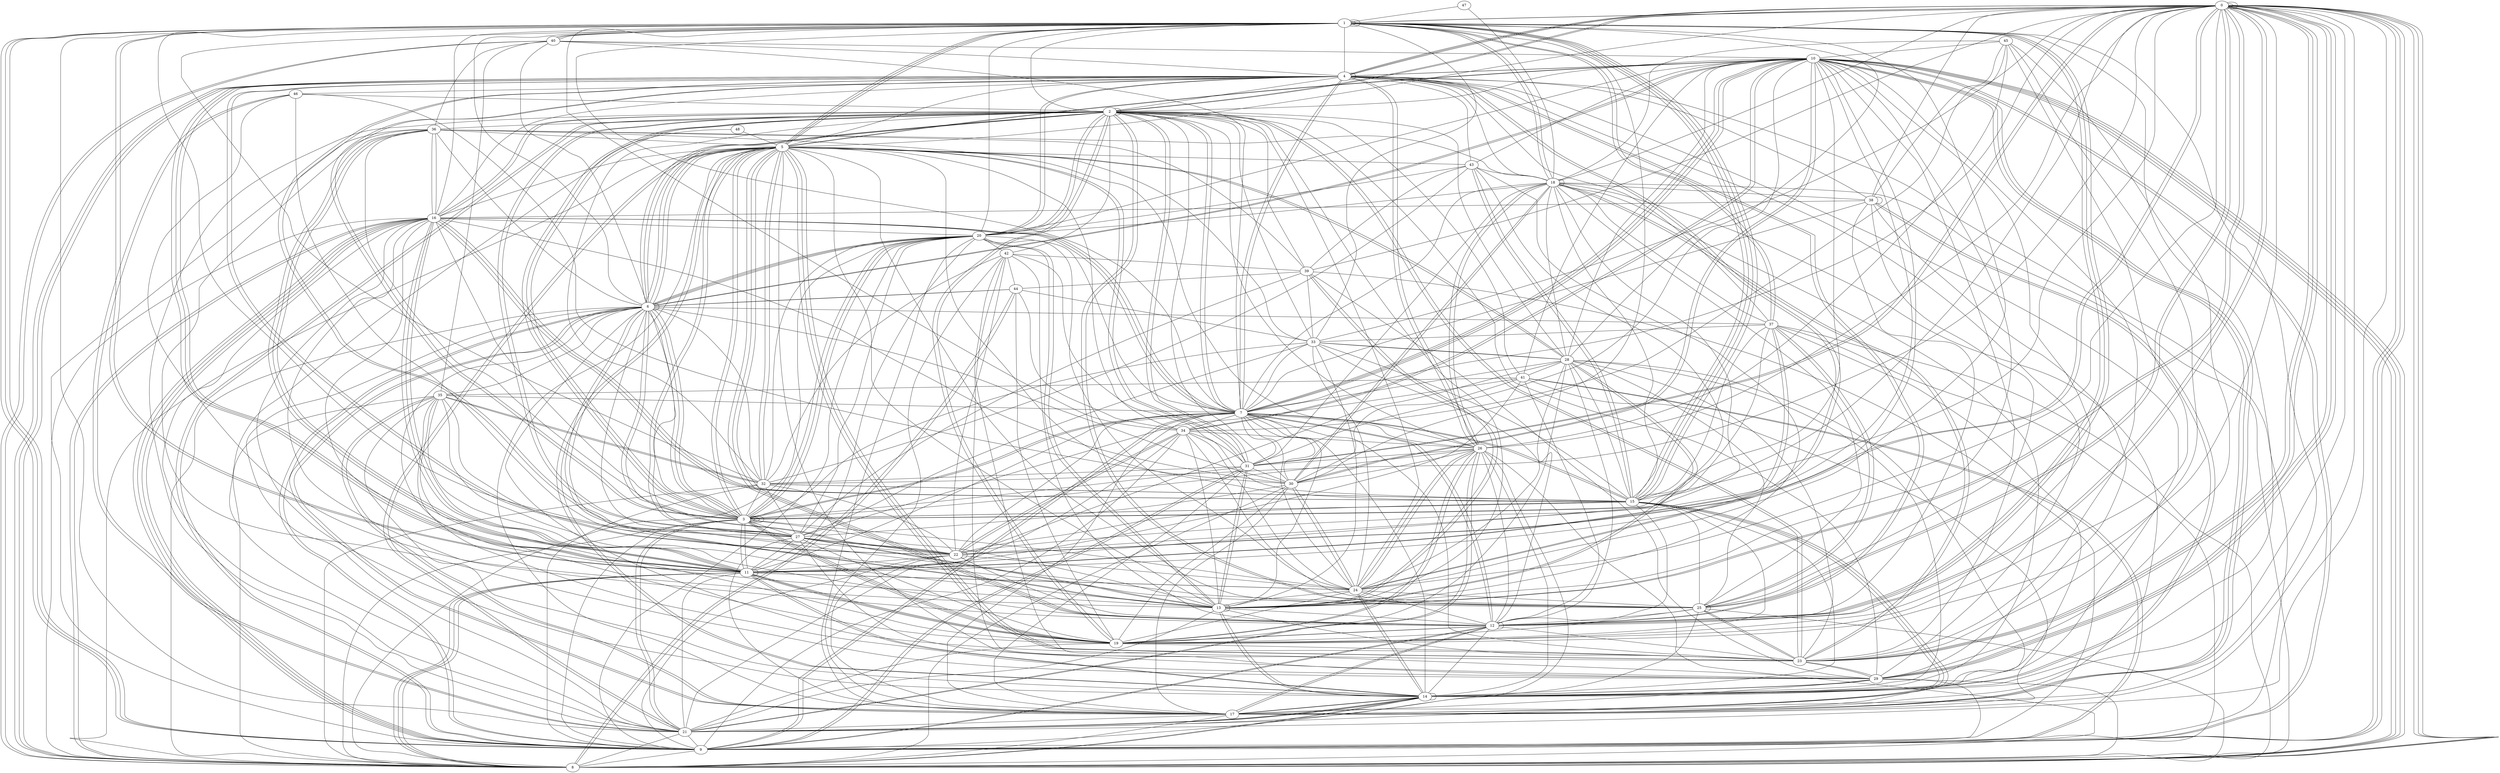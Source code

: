 graph G {
0;
1;
2;
3;
4;
5;
6;
7;
8;
9;
10;
11;
12;
13;
14;
15;
16;
17;
18;
19;
20;
21;
22;
23;
24;
25;
26;
27;
28;
29;
30;
31;
32;
33;
34;
35;
36;
37;
38;
39;
40;
41;
42;
43;
44;
45;
46;
47;
48;
22--42 ;
5--14 ;
6--44 ;
8--11 ;
36--39 ;
9--2 ;
17--15 ;
4--24 ;
1--20 ;
33--28 ;
35--14 ;
44--8 ;
21--14 ;
28--13 ;
20--2 ;
0--3 ;
16--7 ;
16--8 ;
12--7 ;
20--6 ;
21--2 ;
0--31 ;
26--30 ;
17--12 ;
22--22 ;
1--12 ;
15--16 ;
0--14 ;
21--34 ;
27--39 ;
19--27 ;
4--12 ;
1--5 ;
6--32 ;
28--5 ;
2--28 ;
20--4 ;
12--42 ;
33--1 ;
21--8 ;
2--19 ;
44--8 ;
12--15 ;
19--23 ;
44--42 ;
46--30 ;
5--15 ;
1--1 ;
37--3 ;
41--9 ;
43--18 ;
36--16 ;
5--29 ;
15--7 ;
33--28 ;
12--22 ;
24--26 ;
21--16 ;
37--15 ;
11--16 ;
37--33 ;
25--2 ;
21--9 ;
41--11 ;
10--9 ;
7--26 ;
48--5 ;
17--35 ;
6--35 ;
14--37 ;
4--4 ;
44--6 ;
0--25 ;
6--2 ;
25--8 ;
4--7 ;
12--23 ;
10--30 ;
3--5 ;
31--13 ;
16--7 ;
22--34 ;
1--37 ;
14--14 ;
27--13 ;
12--19 ;
21--14 ;
4--8 ;
1--1 ;
3--3 ;
12--9 ;
31--3 ;
37--1 ;
2--6 ;
13--21 ;
1--15 ;
29--36 ;
11--36 ;
27--4 ;
1--21 ;
2--20 ;
10--15 ;
3--2 ;
45--29 ;
9--34 ;
3--11 ;
4--9 ;
21--25 ;
32--42 ;
2--3 ;
4--38 ;
10--9 ;
16--2 ;
18--26 ;
5--43 ;
7--10 ;
1--40 ;
0--9 ;
18--0 ;
23--5 ;
19--11 ;
2--0 ;
39--43 ;
32--8 ;
11--7 ;
5--28 ;
25--35 ;
30--18 ;
18--38 ;
26--8 ;
0--29 ;
14--1 ;
20--42 ;
23--25 ;
37--4 ;
16--14 ;
11--11 ;
3--9 ;
7--28 ;
9--1 ;
3--6 ;
4--3 ;
2--3 ;
1--5 ;
10--13 ;
0--9 ;
37--8 ;
45--23 ;
10--25 ;
8--10 ;
3--13 ;
26--21 ;
8--10 ;
26--0 ;
5--23 ;
12--24 ;
4--46 ;
17--27 ;
45--38 ;
7--12 ;
5--12 ;
2--31 ;
15--18 ;
12--12 ;
20--3 ;
8--6 ;
18--37 ;
0--8 ;
11--1 ;
25--25 ;
25--18 ;
1--40 ;
19--44 ;
10--43 ;
6--5 ;
15--22 ;
27--5 ;
38--0 ;
24--2 ;
30--24 ;
39--0 ;
10--4 ;
15--33 ;
5--12 ;
14--29 ;
35--13 ;
4--7 ;
28--17 ;
41--30 ;
46--13 ;
18--30 ;
22--18 ;
16--12 ;
26--2 ;
2--0 ;
5--13 ;
20--4 ;
20--7 ;
1--18 ;
4--8 ;
13--27 ;
6--20 ;
20--3 ;
12--14 ;
6--9 ;
18--18 ;
42--17 ;
11--43 ;
44--34 ;
39--2 ;
11--4 ;
21--11 ;
8--0 ;
30--19 ;
10--20 ;
4--24 ;
4--11 ;
1--0 ;
5--10 ;
15--43 ;
6--40 ;
20--18 ;
11--16 ;
4--43 ;
23--25 ;
39--44 ;
19--3 ;
4--0 ;
18--28 ;
25--15 ;
38--16 ;
40--10 ;
20--3 ;
20--9 ;
1--5 ;
26--31 ;
24--22 ;
5--6 ;
45--26 ;
26--9 ;
11--8 ;
28--12 ;
21--46 ;
27--2 ;
10--6 ;
2--32 ;
13--43 ;
23--0 ;
13--14 ;
7--17 ;
16--9 ;
13--14 ;
2--4 ;
40--4 ;
45--19 ;
33--0 ;
39--29 ;
1--28 ;
7--40 ;
26--21 ;
10--7 ;
1--2 ;
8--40 ;
41--2 ;
29--4 ;
10--41 ;
3--7 ;
16--1 ;
25--2 ;
7--23 ;
7--9 ;
0--21 ;
38--38 ;
22--7 ;
12--19 ;
5--32 ;
29--8 ;
43--20 ;
25--12 ;
0--0 ;
23--18 ;
10--22 ;
12--5 ;
30--27 ;
26--3 ;
11--37 ;
29--9 ;
31--5 ;
17--6 ;
24--3 ;
5--33 ;
46--21 ;
24--25 ;
8--11 ;
23--6 ;
4--26 ;
5--0 ;
6--10 ;
1--30 ;
19--21 ;
35--12 ;
28--13 ;
40--1 ;
17--8 ;
29--27 ;
5--3 ;
18--26 ;
6--9 ;
33--2 ;
19--3 ;
30--17 ;
42--23 ;
9--16 ;
0--7 ;
36--11 ;
26--19 ;
25--37 ;
34--22 ;
24--13 ;
41--9 ;
16--20 ;
31--2 ;
0--23 ;
0--0 ;
4--1 ;
15--7 ;
2--13 ;
15--28 ;
30--16 ;
13--23 ;
2--7 ;
5--16 ;
11--19 ;
3--21 ;
27--4 ;
23--29 ;
37--25 ;
36--5 ;
5--34 ;
3--33 ;
30--24 ;
36--16 ;
18--17 ;
4--8 ;
0--17 ;
32--3 ;
13--20 ;
0--19 ;
25--34 ;
27--5 ;
15--16 ;
10--8 ;
22--32 ;
30--7 ;
42--2 ;
44--33 ;
16--3 ;
23--2 ;
9--37 ;
1--15 ;
8--16 ;
38--14 ;
42--39 ;
19--24 ;
0--29 ;
40--8 ;
27--20 ;
20--8 ;
24--0 ;
6--1 ;
2--2 ;
13--16 ;
4--10 ;
9--31 ;
7--31 ;
34--26 ;
14--11 ;
2--36 ;
3--19 ;
11--16 ;
16--9 ;
11--3 ;
47--18 ;
35--40 ;
19--26 ;
27--2 ;
15--42 ;
29--42 ;
17--5 ;
7--34 ;
39--33 ;
29--23 ;
24--7 ;
14--24 ;
25--5 ;
29--0 ;
2--10 ;
27--32 ;
16--7 ;
14--8 ;
16--8 ;
4--18 ;
28--23 ;
38--7 ;
14--17 ;
20--17 ;
1--11 ;
10--31 ;
12--1 ;
3--8 ;
9--8 ;
43--32 ;
46--22 ;
6--30 ;
18--23 ;
15--43 ;
10--17 ;
1--18 ;
35--29 ;
38--12 ;
31--30 ;
5--32 ;
35--32 ;
15--3 ;
4--0 ;
20--24 ;
24--33 ;
13--20 ;
26--24 ;
6--6 ;
13--13 ;
0--32 ;
5--6 ;
11--37 ;
6--25 ;
47--1 ;
14--17 ;
0--1 ;
18--31 ;
13--6 ;
36--26 ;
8--10 ;
17--21 ;
6--22 ;
20--32 ;
45--18 ;
8--18 ;
6--13 ;
4--22 ;
0--25 ;
14--8 ;
15--17 ;
10--17 ;
32--15 ;
13--0 ;
2--29 ;
27--22 ;
11--24 ;
32--15 ;
12--33 ;
0--8 ;
15--14 ;
4--11 ;
18--7 ;
13--12 ;
14--18 ;
13--33 ;
22--11 ;
11--27 ;
17--12 ;
35--7 ;
2--23 ;
11--24 ;
11--14 ;
17--15 ;
9--7 ;
19--10 ;
13--0 ;
3--4 ;
0--23 ;
28--41 ;
9--0 ;
41--12 ;
31--9 ;
26--12 ;
30--2 ;
1--9 ;
5--8 ;
10--23 ;
22--6 ;
38--14 ;
3--3 ;
11--36 ;
1--15 ;
17--35 ;
1--9 ;
20--11 ;
33--7 ;
16--2 ;
31--0 ;
8--35 ;
6--36 ;
6--20 ;
21--3 ;
0--12 ;
6--3 ;
11--10 ;
35--32 ;
7--3 ;
16--4 ;
30--8 ;
25--28 ;
22--0 ;
22--27 ;
2--6 ;
27--1 ;
1--12 ;
2--19 ;
45--34 ;
24--14 ;
21--5 ;
31--34 ;
28--19 ;
23--38 ;
46--2 ;
36--40 ;
1--34 ;
1--15 ;
3--27 ;
36--9 ;
6--3 ;
5--31 ;
24--1 ;
32--9 ;
48--21 ;
34--10 ;
14--26 ;
6--21 ;
31--32 ;
0--15 ;
6--3 ;
13--7 ;
0--12 ;
6--17 ;
41--27 ;
1--7 ;
14--28 ;
7--2 ;
10--17 ;
19--25 ;
17--22 ;
0--4 ;
11--28 ;
21--5 ;
34--24 ;
19--11 ;
29--38 ;
41--35 ;
5--10 ;
28--24 ;
14--5 ;
4--14 ;
10--34 ;
39--13 ;
34--13 ;
5--4 ;
5--23 ;
31--17 ;
39--9 ;
28--10 ;
6--37 ;
21--14 ;
29--14 ;
13--39 ;
17--1 ;
22--9 ;
33--27 ;
19--6 ;
21--41 ;
3--36 ;
16--9 ;
7--10 ;
30--10 ;
45--10 ;
31--13 ;
4--12 ;
16--15 ;
3--15 ;
2--9 ;
35--19 ;
4--22 ;
14--7 ;
26--4 ;
3--3 ;
22--0 ;
17--29 ;
12--9 ;
36--18 ;
15--19 ;
32--1 ;
}
